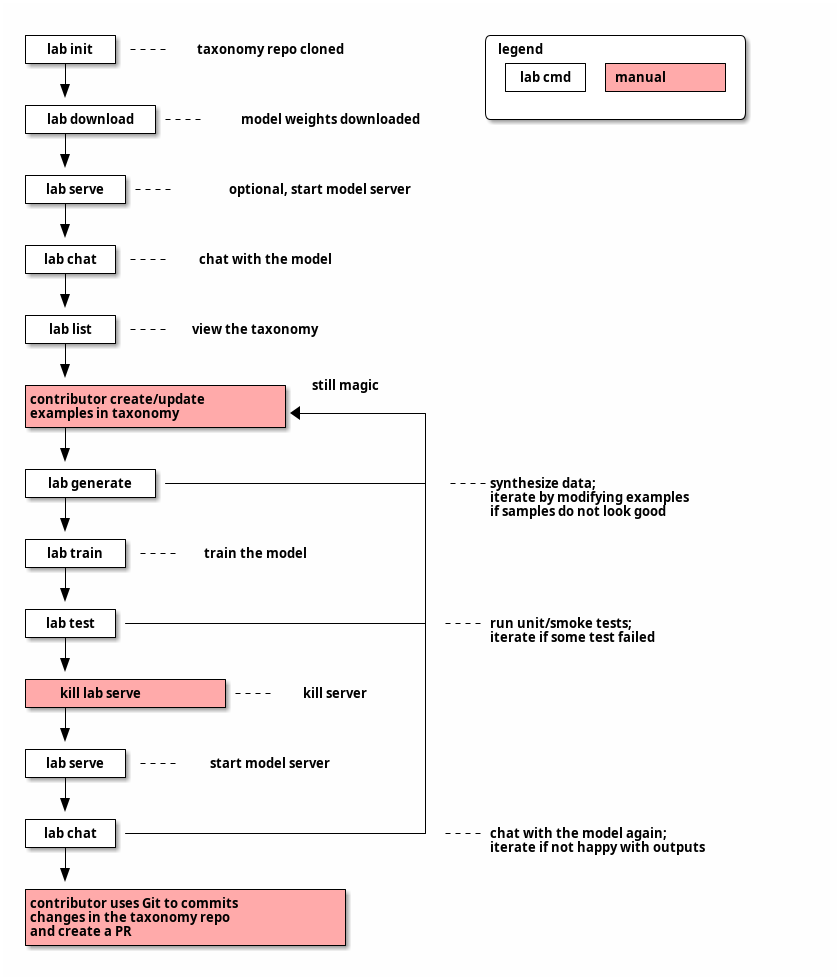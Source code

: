 @startditaa
+--------+                                    /-------------------------\
|lab init|-=---taxonomy repo cloned           |legend                   |
+---+----+                                    | +-------+ +-----------+ |
    |                                         | |lab cmd| |manual cPNK| |
    v                                         | +---+---+ +-----------+ |
+---+--------+                                |                     cFFF|
|lab download|-=---model weights downloaded   \-------------------------/
+---+--------+
    |
    v
+---+-----+
|lab serve|-=---optional, start model server
+---+-----+
    |
    v
+---+----+
|lab chat|-=---chat with the model
+---+----+
    |
    v
+---+----+
|lab list|-=---view the taxonomy
+---+----+
    |
    v
+---+---------------------+still magic
|contributor create/update|
|examples in taxonomy cPNK|<------------+
+---+---------------------+             |
    |                                   |
    v                                   |
+---+--------+                          |
|lab generate|--------------------------+ -=---synthesize data;
+---+--------+                          |      iterate by modifying examples
    |                                   |      if samples do not look good
    v                                   | 
+---+-----+                             |
|lab train|-=---train the model         |
+---+-----+                             |
    |                                   |
    v                                   |
+---+----+                              |
|lab test|------------------------------+ -=---run unit/smoke tests;
+---+----+                              |      iterate if some test failed
    |                                   |
    v                                   |
+---+---------------+                   |
|kill lab serve cPNK|-=---kill server   |
+---+---------------+                   |
    |                                   |
    v                                   |
+---+-----+                             |
|lab serve|-=---start model server      |
+---+-----+                             |
    |                                   |
    v                                   |
+---+----+                              |
|lab chat|------------------------------+ -=---chat with the model again;
+---+----+                                     iterate if not happy with outputs
    |
    v
+---+---------------------------+
|contributor uses Git to commits|
|changes in the taxonomy repo   |
|and create a PR            cPNK|
+---+---------------------------+
@endditaa